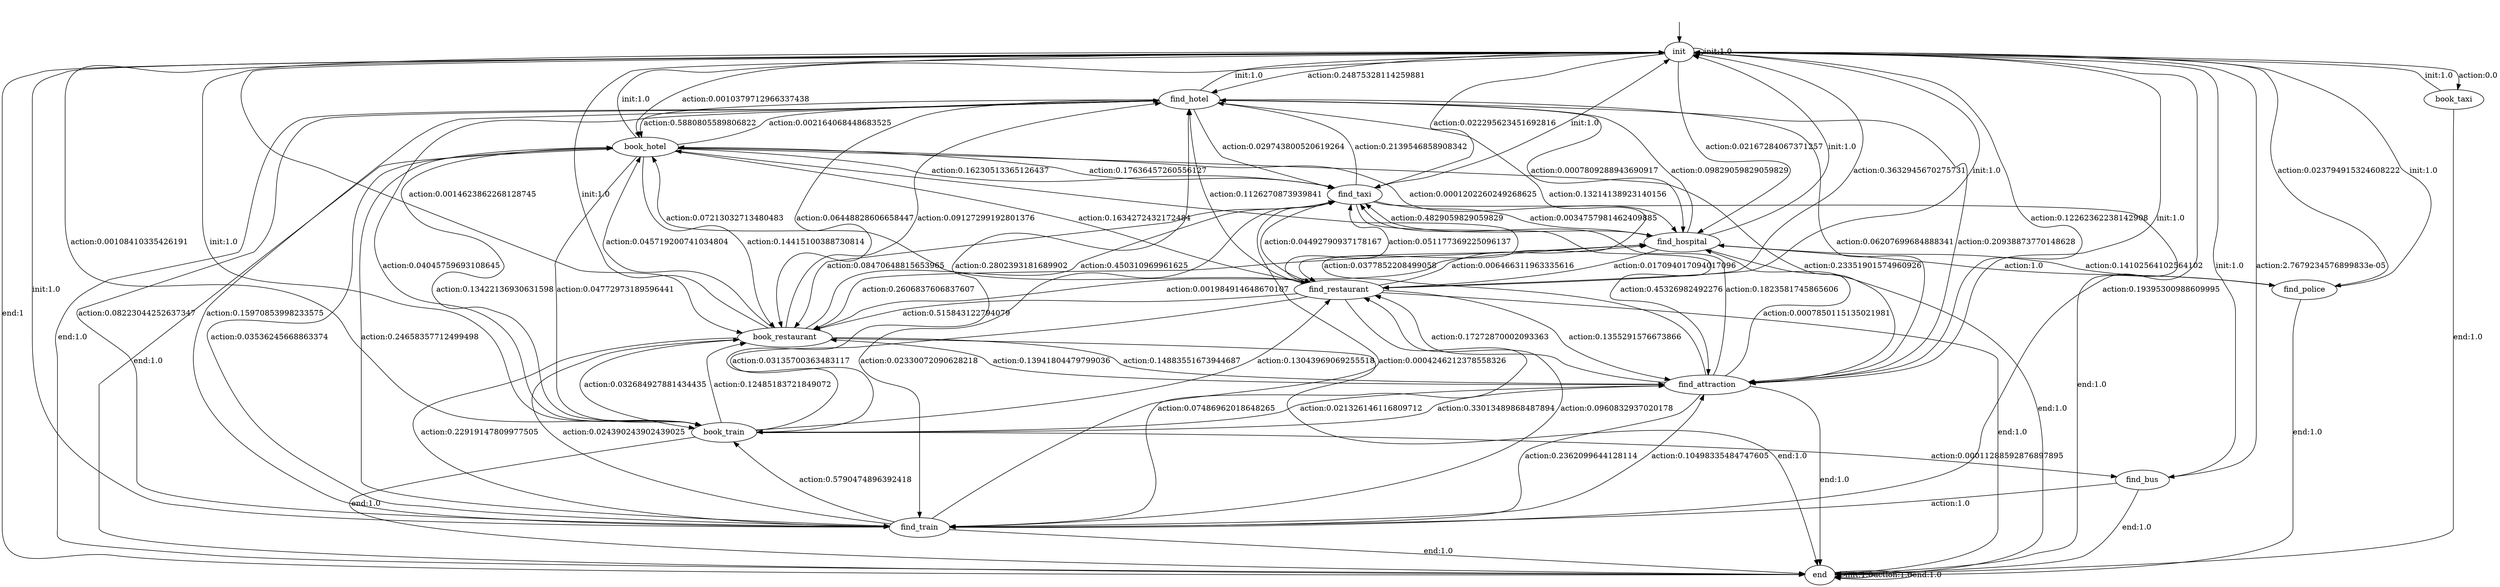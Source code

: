 digraph learned_mdp {
s0 [label="init"];
s1 [label="find_hotel"];
s2 [label="book_hotel"];
s3 [label="find_train"];
s4 [label="book_train"];
s5 [label="find_attraction"];
s6 [label="find_restaurant"];
s7 [label="book_restaurant"];
s8 [label="find_hospital"];
s9 [label="book_taxi"];
s10 [label="find_taxi"];
s11 [label="find_bus"];
s12 [label="find_police"];
s13 [label="end"];
s0 -> s0  [label="init:1.0"];
s0 -> s1  [label="action:0.24875328114259881"];
s0 -> s2  [label="action:0.0010379712966337438"];
s0 -> s3  [label="action:0.19395300988609995"];
s0 -> s4  [label="action:0.00108410335426191"];
s0 -> s5  [label="action:0.12262362238142908"];
s0 -> s6  [label="action:0.3632945670275731"];
s0 -> s7  [label="action:0.0014623862268128745"];
s0 -> s8  [label="action:0.02167284067371257"];
s0 -> s9  [label="action:0.0"];
s0 -> s10  [label="action:0.022295623451692816"];
s0 -> s11  [label="action:2.7679234576899833e-05"];
s0 -> s12  [label="action:0.023794915324608222"];
s0 -> s13  [label="end:1"];
s1 -> s0  [label="init:1.0"];
s1 -> s2  [label="action:0.5880805589806822"];
s1 -> s3  [label="action:0.08223044252637347"];
s1 -> s4  [label="action:0.04045759693108645"];
s1 -> s5  [label="action:0.06207699684888341"];
s1 -> s6  [label="action:0.13214138923140156"];
s1 -> s7  [label="action:0.06448828606658447"];
s1 -> s8  [label="action:0.0007809288943690917"];
s1 -> s10  [label="action:0.029743800520619264"];
s1 -> s13 [label="end:1.0"];
s2 -> s0  [label="init:1.0"];
s2 -> s1  [label="action:0.002164068448683525"];
s2 -> s3  [label="action:0.24658357712499498"];
s2 -> s4  [label="action:0.04772973189596441"];
s2 -> s5  [label="action:0.23351901574960926"];
s2 -> s6  [label="action:0.1634272432172484"];
s2 -> s7  [label="action:0.14415100388730814"];
s2 -> s8  [label="action:0.0001202260249268625"];
s2 -> s10  [label="action:0.16230513365126437"];
s2 -> s13 [label="end:1.0"];
s3 -> s0  [label="init:1.0"];
s3 -> s1  [label="action:0.15970853998233575"];
s3 -> s2  [label="action:0.03536245668863374"];
s3 -> s4  [label="action:0.5790474896392418"];
s3 -> s5  [label="action:0.10498335484747605"];
s3 -> s6  [label="action:0.0960832937020178"];
s3 -> s7  [label="action:0.024390243902439025"];
s3 -> s10  [label="action:0.0004246212378558326"];
s3 -> s13 [label="end:1.0"];
s4 -> s0  [label="init:1.0"];
s4 -> s1  [label="action:0.2802393181689902"];
s4 -> s2  [label="action:0.13422136930631598"];
s4 -> s5  [label="action:0.33013489868487894"];
s4 -> s6  [label="action:0.13043969069255518"];
s4 -> s7  [label="action:0.12485183721849072"];
s4 -> s11  [label="action:0.00011288592876897895"];
s4 -> s13 [label="end:1.0"];
s5 -> s0  [label="init:1.0"];
s5 -> s1  [label="action:0.20938873770148628"];
s5 -> s2  [label="action:0.0377852208499058"];
s5 -> s3  [label="action:0.2362099644128114"];
s5 -> s4  [label="action:0.021326146116809712"];
s5 -> s6  [label="action:0.17272870002093363"];
s5 -> s7  [label="action:0.13941804479799036"];
s5 -> s8  [label="action:0.0007850115135021981"];
s5 -> s10  [label="action:0.1823581745865606"];
s5 -> s13 [label="end:1.0"];
s6 -> s0  [label="init:1.0"];
s6 -> s1  [label="action:0.1126270873939841"];
s6 -> s2  [label="action:0.07213032713480483"];
s6 -> s3  [label="action:0.07486962018648265"];
s6 -> s4  [label="action:0.03135700363483117"];
s6 -> s5  [label="action:0.1355291576673866"];
s6 -> s7  [label="action:0.515843122794079"];
s6 -> s8  [label="action:0.006466311963335616"];
s6 -> s10  [label="action:0.051177369225096137"];
s6 -> s13 [label="end:1.0"];
s7 -> s0  [label="init:1.0"];
s7 -> s1  [label="action:0.09127299192801376"];
s7 -> s2  [label="action:0.045719200741034804"];
s7 -> s3  [label="action:0.22919147809977505"];
s7 -> s4  [label="action:0.032684927881434435"];
s7 -> s5  [label="action:0.14883551673944687"];
s7 -> s8  [label="action:0.001984914648670107"];
s7 -> s10  [label="action:0.450310969961625"];
s7 -> s13 [label="end:1.0"];
s8 -> s0  [label="init:1.0"];
s8 -> s1  [label="action:0.09829059829059829"];
s8 -> s6  [label="action:0.017094017094017096"];
s8 -> s7  [label="action:0.2606837606837607"];
s8 -> s10  [label="action:0.4829059829059829"];
s8 -> s12  [label="action:0.14102564102564102"];
s8 -> s13 [label="end:1.0"];
s9 -> s0  [label="init:1.0"];
s9 -> s13 [label="end:1.0"];
s10 -> s0  [label="init:1.0"];
s10 -> s1  [label="action:0.2139546858908342"];
s10 -> s2  [label="action:0.17636457260556127"];
s10 -> s3  [label="action:0.02330072090628218"];
s10 -> s5  [label="action:0.45326982492276"];
s10 -> s6  [label="action:0.04492790937178167"];
s10 -> s7  [label="action:0.08470648815653965"];
s10 -> s8  [label="action:0.0034757981462409885"];
s10 -> s13 [label="end:1.0"];
s11 -> s0  [label="init:1.0"];
s11 -> s3  [label="action:1.0"];
s11 -> s13 [label="end:1.0"];
s12 -> s0  [label="init:1.0"];
s12 -> s8  [label="action:1.0"];
s12 -> s13 [label="end:1.0"];
s13 -> s13 [label="init:1.0"];
s13 -> s13  [label="action:1.0"];
s13 -> s13  [label="end:1.0"];
__start0 [label="", shape=none];
__start0 -> s0  [label=""];
}